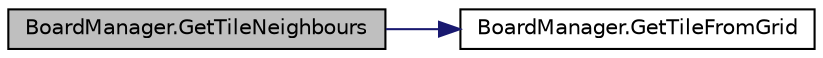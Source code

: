 digraph "BoardManager.GetTileNeighbours"
{
 // LATEX_PDF_SIZE
  edge [fontname="Helvetica",fontsize="10",labelfontname="Helvetica",labelfontsize="10"];
  node [fontname="Helvetica",fontsize="10",shape=record];
  rankdir="LR";
  Node1 [label="BoardManager.GetTileNeighbours",height=0.2,width=0.4,color="black", fillcolor="grey75", style="filled", fontcolor="black",tooltip=" "];
  Node1 -> Node2 [color="midnightblue",fontsize="10",style="solid"];
  Node2 [label="BoardManager.GetTileFromGrid",height=0.2,width=0.4,color="black", fillcolor="white", style="filled",URL="$class_board_manager.html#a6b2b89b5ce622bf45676e6993f8ec216",tooltip=" "];
}
